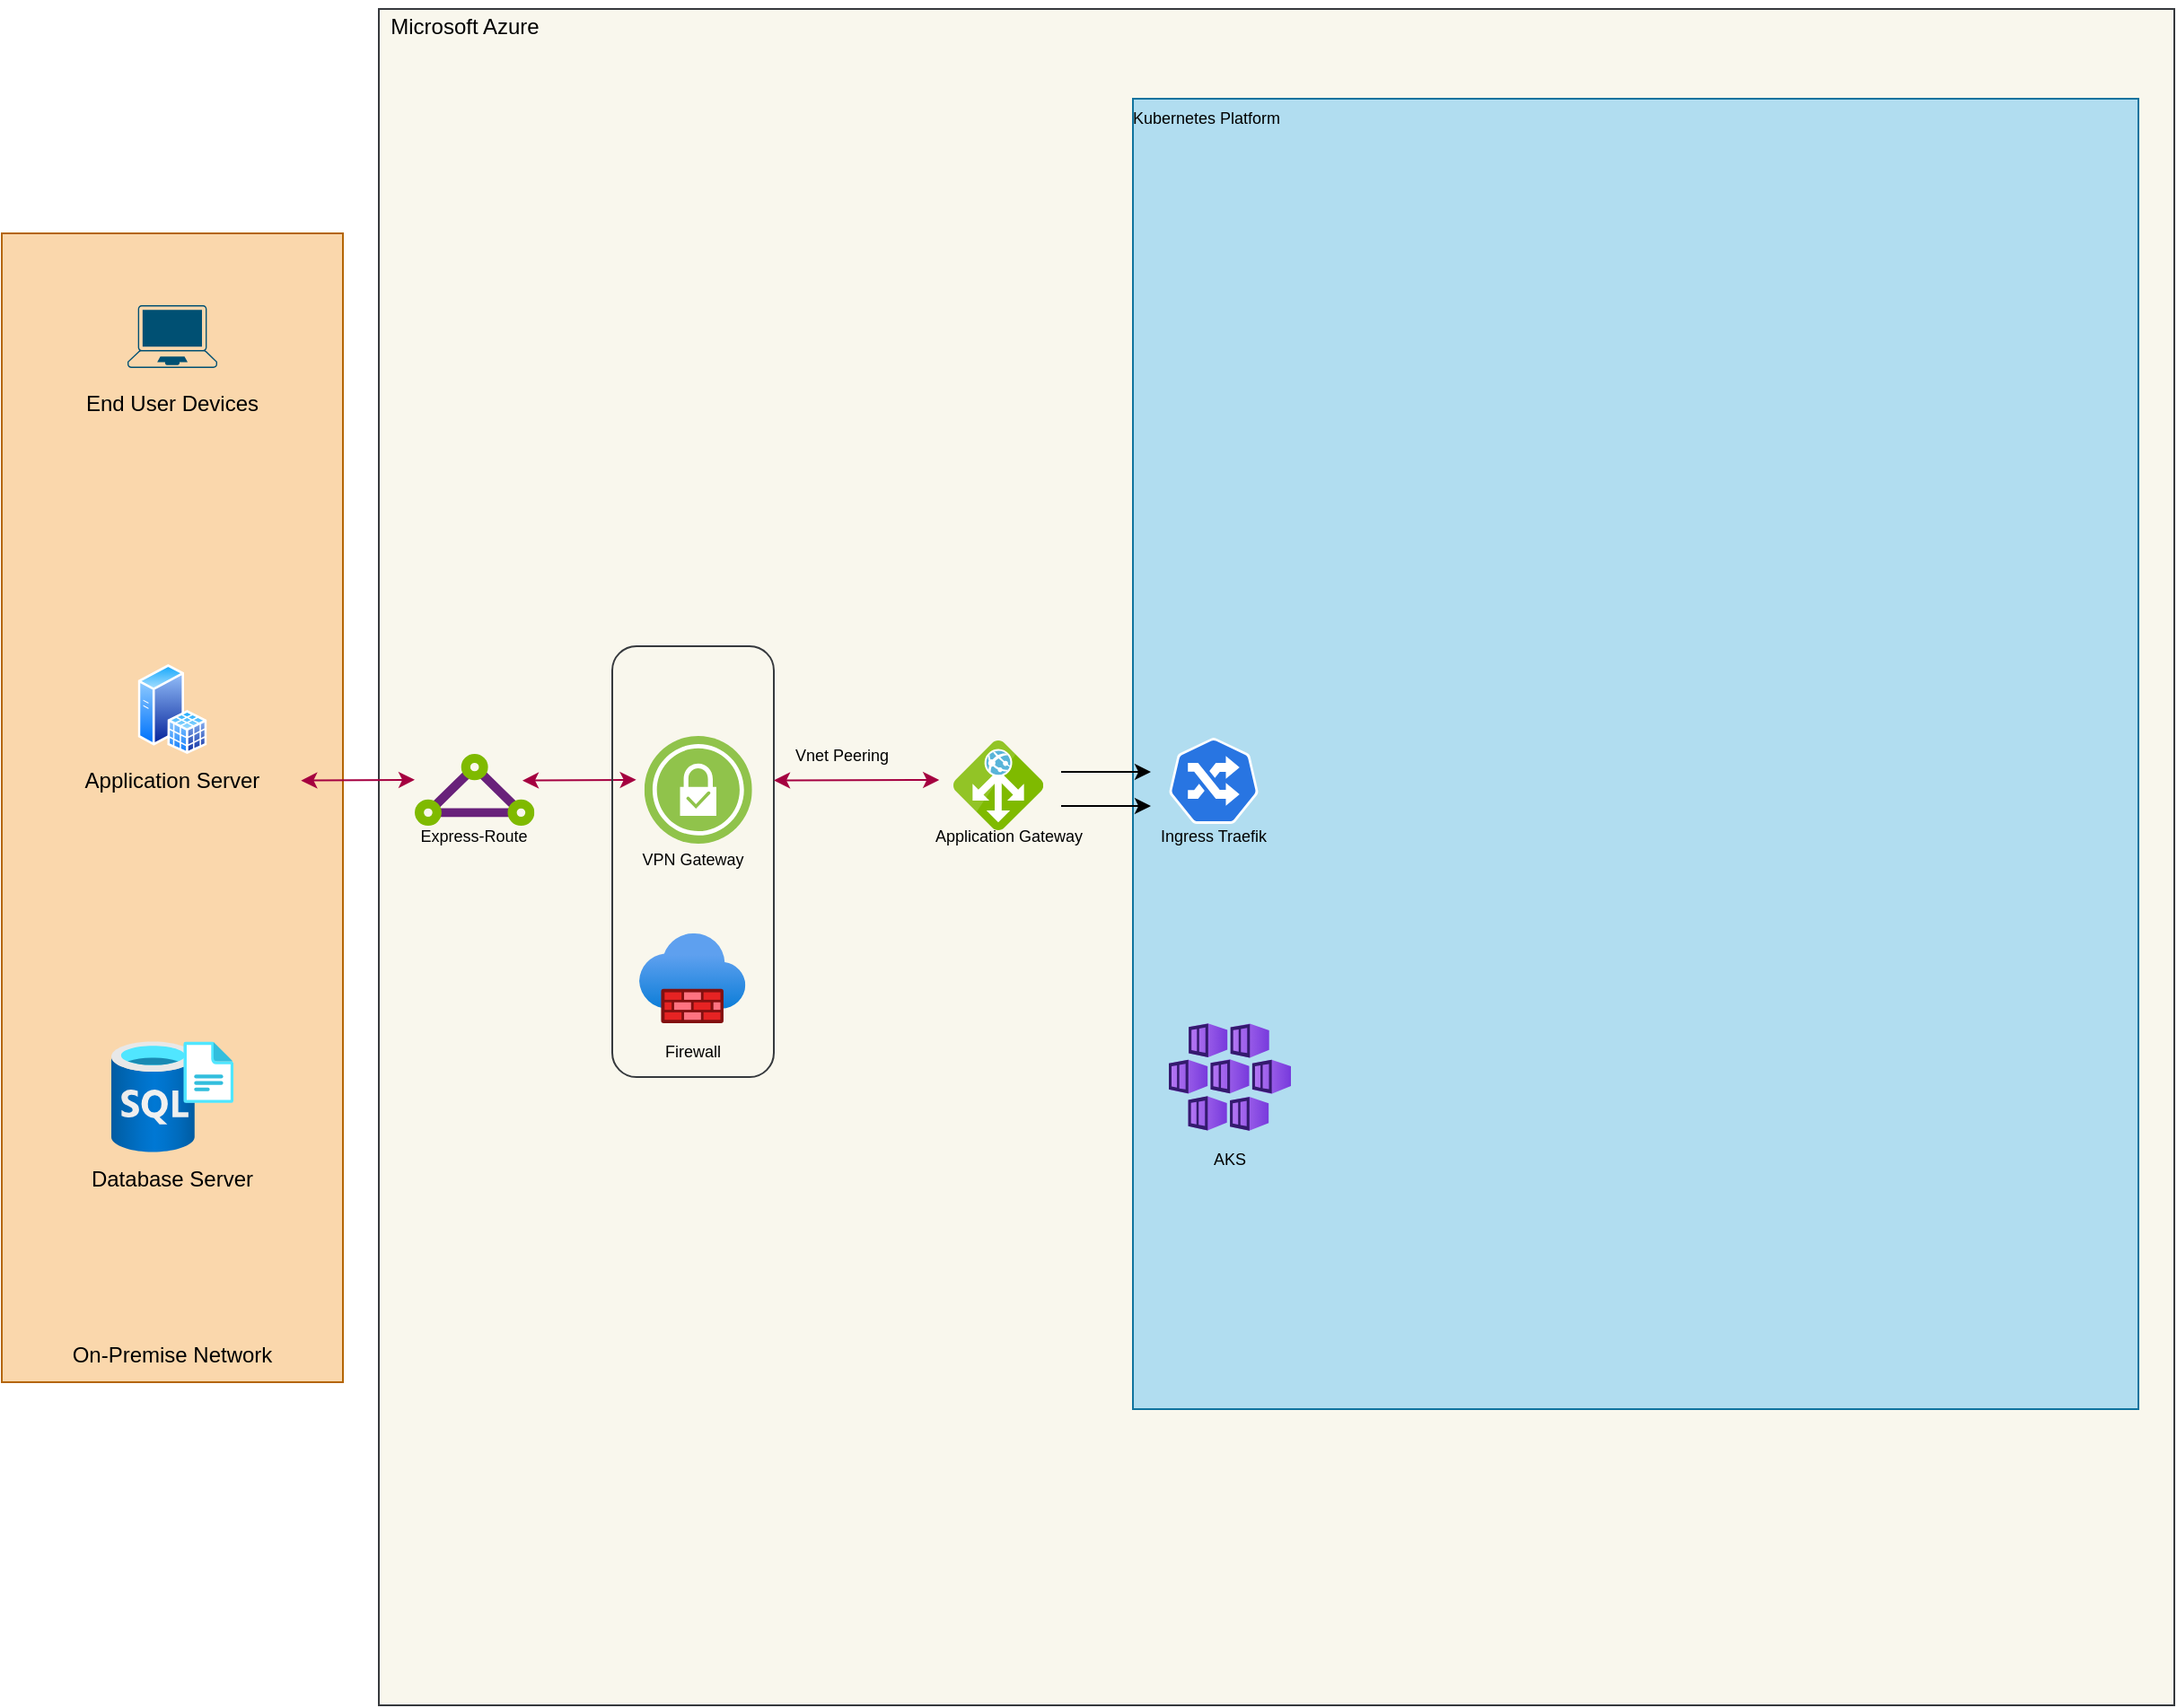 <mxfile version="26.1.0">
  <diagram name="Page-1" id="1PxENv74PAx2MERxASmC">
    <mxGraphModel dx="1434" dy="1872" grid="1" gridSize="10" guides="1" tooltips="1" connect="1" arrows="1" fold="1" page="1" pageScale="1" pageWidth="850" pageHeight="1100" math="0" shadow="0">
      <root>
        <mxCell id="0" />
        <mxCell id="1" parent="0" />
        <mxCell id="YM9aXVPUI7aWQCgXjNL5-1" value="" style="rounded=0;whiteSpace=wrap;html=1;fillStyle=solid;fillColor=#fad7ac;strokeColor=#b46504;" vertex="1" parent="1">
          <mxGeometry x="40" y="120" width="190" height="640" as="geometry" />
        </mxCell>
        <mxCell id="YM9aXVPUI7aWQCgXjNL5-2" value="" style="points=[[0.13,0.02,0],[0.5,0,0],[0.87,0.02,0],[0.885,0.4,0],[0.985,0.985,0],[0.5,1,0],[0.015,0.985,0],[0.115,0.4,0]];verticalLabelPosition=bottom;sketch=0;html=1;verticalAlign=top;aspect=fixed;align=center;pointerEvents=1;shape=mxgraph.cisco19.laptop;fillColor=#005073;strokeColor=none;" vertex="1" parent="1">
          <mxGeometry x="110" y="160" width="50" height="35" as="geometry" />
        </mxCell>
        <mxCell id="YM9aXVPUI7aWQCgXjNL5-3" value="" style="image;aspect=fixed;perimeter=ellipsePerimeter;html=1;align=center;shadow=0;dashed=0;spacingTop=3;image=img/lib/active_directory/sql_server.svg;" vertex="1" parent="1">
          <mxGeometry x="115.75" y="360" width="38.5" height="50" as="geometry" />
        </mxCell>
        <mxCell id="YM9aXVPUI7aWQCgXjNL5-4" value="" style="image;aspect=fixed;html=1;points=[];align=center;fontSize=12;image=img/lib/azure2/databases/SQL_Server_Registries.svg;" vertex="1" parent="1">
          <mxGeometry x="101" y="570" width="68" height="62" as="geometry" />
        </mxCell>
        <mxCell id="YM9aXVPUI7aWQCgXjNL5-5" value="End User Devices" style="text;html=1;align=center;verticalAlign=middle;whiteSpace=wrap;rounded=0;" vertex="1" parent="1">
          <mxGeometry x="72.13" y="200" width="125.75" height="30" as="geometry" />
        </mxCell>
        <mxCell id="YM9aXVPUI7aWQCgXjNL5-6" value="Application Server&lt;span style=&quot;color: rgba(0, 0, 0, 0); font-family: monospace; font-size: 0px; text-align: start; text-wrap-mode: nowrap;&quot;&gt;%3CmxGraphModel%3E%3Croot%3E%3CmxCell%20id%3D%220%22%2F%3E%3CmxCell%20id%3D%221%22%20parent%3D%220%22%2F%3E%3CmxCell%20id%3D%222%22%20value%3D%22End%20User%20Devices%22%20style%3D%22text%3Bhtml%3D1%3Balign%3Dcenter%3BverticalAlign%3Dmiddle%3BwhiteSpace%3Dwrap%3Brounded%3D0%3B%22%20vertex%3D%221%22%20parent%3D%221%22%3E%3CmxGeometry%20x%3D%2272.13%22%20y%3D%22200%22%20width%3D%22125.75%22%20height%3D%2230%22%20as%3D%22geometry%22%2F%3E%3C%2FmxCell%3E%3C%2Froot%3E%3C%2FmxGraphModel%3E&lt;/span&gt;" style="text;html=1;align=center;verticalAlign=middle;whiteSpace=wrap;rounded=0;" vertex="1" parent="1">
          <mxGeometry x="72.12" y="410" width="125.75" height="30" as="geometry" />
        </mxCell>
        <mxCell id="YM9aXVPUI7aWQCgXjNL5-7" value="Database Server" style="text;html=1;align=center;verticalAlign=middle;whiteSpace=wrap;rounded=0;" vertex="1" parent="1">
          <mxGeometry x="72.12" y="632" width="125.75" height="30" as="geometry" />
        </mxCell>
        <mxCell id="YM9aXVPUI7aWQCgXjNL5-8" value="On-Premise Network" style="text;html=1;align=center;verticalAlign=middle;whiteSpace=wrap;rounded=0;" vertex="1" parent="1">
          <mxGeometry x="72.12" y="730" width="125.75" height="30" as="geometry" />
        </mxCell>
        <mxCell id="YM9aXVPUI7aWQCgXjNL5-13" value="" style="rounded=0;whiteSpace=wrap;html=1;fillColor=#f9f7ed;strokeColor=#36393d;" vertex="1" parent="1">
          <mxGeometry x="250" y="-5" width="1000" height="945" as="geometry" />
        </mxCell>
        <mxCell id="YM9aXVPUI7aWQCgXjNL5-18" value="" style="endArrow=classic;startArrow=classic;html=1;rounded=0;fillColor=#d80073;strokeColor=#A50040;" edge="1" parent="1">
          <mxGeometry width="50" height="50" relative="1" as="geometry">
            <mxPoint x="330" y="424.82" as="sourcePoint" />
            <mxPoint x="393.33" y="424.41" as="targetPoint" />
          </mxGeometry>
        </mxCell>
        <mxCell id="YM9aXVPUI7aWQCgXjNL5-19" value="" style="image;sketch=0;aspect=fixed;html=1;points=[];align=center;fontSize=12;image=img/lib/mscae/Express_Route.svg;" vertex="1" parent="1">
          <mxGeometry x="270" y="410" width="66.67" height="40" as="geometry" />
        </mxCell>
        <mxCell id="YM9aXVPUI7aWQCgXjNL5-20" value="" style="endArrow=classic;startArrow=classic;html=1;rounded=0;fillColor=#d80073;strokeColor=#A50040;" edge="1" parent="1">
          <mxGeometry width="50" height="50" relative="1" as="geometry">
            <mxPoint x="206.67" y="424.82" as="sourcePoint" />
            <mxPoint x="270" y="424.41" as="targetPoint" />
          </mxGeometry>
        </mxCell>
        <mxCell id="YM9aXVPUI7aWQCgXjNL5-21" value="&lt;font style=&quot;font-size: 9px;&quot;&gt;Express-Route&lt;/font&gt;" style="text;html=1;align=center;verticalAlign=middle;whiteSpace=wrap;rounded=0;" vertex="1" parent="1">
          <mxGeometry x="248.33" y="440" width="110" height="30" as="geometry" />
        </mxCell>
        <mxCell id="YM9aXVPUI7aWQCgXjNL5-22" value="Microsoft Azure" style="text;html=1;align=center;verticalAlign=middle;whiteSpace=wrap;rounded=0;" vertex="1" parent="1">
          <mxGeometry x="197.88" y="-10" width="200" height="30" as="geometry" />
        </mxCell>
        <mxCell id="YM9aXVPUI7aWQCgXjNL5-23" value="" style="image;aspect=fixed;perimeter=ellipsePerimeter;html=1;align=center;shadow=0;dashed=0;fontColor=#4277BB;labelBackgroundColor=default;fontSize=12;spacingTop=3;image=img/lib/ibm/vpc/VPNGateway.svg;" vertex="1" parent="1">
          <mxGeometry x="397.88" y="400" width="60" height="60" as="geometry" />
        </mxCell>
        <mxCell id="YM9aXVPUI7aWQCgXjNL5-24" value="&lt;font style=&quot;font-size: 9px;&quot;&gt;VPN Gateway&lt;/font&gt;" style="text;html=1;align=center;verticalAlign=middle;whiteSpace=wrap;rounded=0;" vertex="1" parent="1">
          <mxGeometry x="370.0" y="452.5" width="110" height="30" as="geometry" />
        </mxCell>
        <mxCell id="YM9aXVPUI7aWQCgXjNL5-26" value="" style="rounded=1;whiteSpace=wrap;html=1;fillColor=none;strokeColor=#36393d;" vertex="1" parent="1">
          <mxGeometry x="380" y="350" width="90" height="240" as="geometry" />
        </mxCell>
        <mxCell id="YM9aXVPUI7aWQCgXjNL5-27" value="" style="image;aspect=fixed;html=1;points=[];align=center;fontSize=12;image=img/lib/azure2/networking/Firewalls.svg;" vertex="1" parent="1">
          <mxGeometry x="395" y="510" width="59.17" height="50" as="geometry" />
        </mxCell>
        <mxCell id="YM9aXVPUI7aWQCgXjNL5-28" value="&lt;font style=&quot;font-size: 9px;&quot;&gt;Firewall&lt;/font&gt;" style="text;html=1;align=center;verticalAlign=middle;whiteSpace=wrap;rounded=0;" vertex="1" parent="1">
          <mxGeometry x="369.59" y="560" width="110" height="30" as="geometry" />
        </mxCell>
        <mxCell id="YM9aXVPUI7aWQCgXjNL5-30" value="" style="endArrow=classic;startArrow=classic;html=1;rounded=0;fillColor=#d80073;strokeColor=#A50040;entryX=0.3;entryY=0.47;entryDx=0;entryDy=0;entryPerimeter=0;" edge="1" parent="1">
          <mxGeometry width="50" height="50" relative="1" as="geometry">
            <mxPoint x="470" y="424.76" as="sourcePoint" />
            <mxPoint x="562.12" y="424.5" as="targetPoint" />
          </mxGeometry>
        </mxCell>
        <mxCell id="YM9aXVPUI7aWQCgXjNL5-31" value="&lt;font style=&quot;font-size: 9px;&quot;&gt;Vnet Peering&lt;/font&gt;" style="text;html=1;align=center;verticalAlign=middle;whiteSpace=wrap;rounded=0;" vertex="1" parent="1">
          <mxGeometry x="470" y="400" width="75.83" height="20" as="geometry" />
        </mxCell>
        <mxCell id="YM9aXVPUI7aWQCgXjNL5-33" value="" style="image;sketch=0;aspect=fixed;html=1;points=[];align=center;fontSize=12;image=img/lib/mscae/Application_Gateway.svg;" vertex="1" parent="1">
          <mxGeometry x="570" y="402.5" width="50" height="50" as="geometry" />
        </mxCell>
        <mxCell id="YM9aXVPUI7aWQCgXjNL5-34" value="&lt;font style=&quot;font-size: 9px;&quot;&gt;Application Gateway&lt;/font&gt;" style="text;html=1;align=center;verticalAlign=middle;whiteSpace=wrap;rounded=0;" vertex="1" parent="1">
          <mxGeometry x="545.83" y="440" width="110" height="30" as="geometry" />
        </mxCell>
        <mxCell id="YM9aXVPUI7aWQCgXjNL5-40" value="" style="rounded=0;whiteSpace=wrap;html=1;fillColor=#b1ddf0;strokeColor=#10739e;" vertex="1" parent="1">
          <mxGeometry x="670" y="45" width="560" height="730" as="geometry" />
        </mxCell>
        <mxCell id="YM9aXVPUI7aWQCgXjNL5-42" value="&lt;font style=&quot;font-size: 9px;&quot;&gt;Ingress Traefik&lt;/font&gt;" style="text;html=1;align=center;verticalAlign=middle;whiteSpace=wrap;rounded=0;" vertex="1" parent="1">
          <mxGeometry x="660" y="440" width="110" height="30" as="geometry" />
        </mxCell>
        <mxCell id="YM9aXVPUI7aWQCgXjNL5-43" value="" style="endArrow=classic;html=1;rounded=0;" edge="1" parent="1">
          <mxGeometry width="50" height="50" relative="1" as="geometry">
            <mxPoint x="630" y="420" as="sourcePoint" />
            <mxPoint x="680" y="420" as="targetPoint" />
          </mxGeometry>
        </mxCell>
        <mxCell id="YM9aXVPUI7aWQCgXjNL5-44" value="" style="endArrow=classic;html=1;rounded=0;" edge="1" parent="1">
          <mxGeometry width="50" height="50" relative="1" as="geometry">
            <mxPoint x="630" y="439" as="sourcePoint" />
            <mxPoint x="680" y="439" as="targetPoint" />
          </mxGeometry>
        </mxCell>
        <mxCell id="YM9aXVPUI7aWQCgXjNL5-46" value="&lt;font style=&quot;font-size: 9px;&quot;&gt;Kubernetes Platform&lt;/font&gt;" style="text;html=1;align=center;verticalAlign=middle;whiteSpace=wrap;rounded=0;" vertex="1" parent="1">
          <mxGeometry x="655.83" y="40" width="110" height="30" as="geometry" />
        </mxCell>
        <mxCell id="YM9aXVPUI7aWQCgXjNL5-47" value="" style="aspect=fixed;sketch=0;html=1;dashed=0;whitespace=wrap;verticalLabelPosition=bottom;verticalAlign=top;fillColor=#2875E2;strokeColor=#ffffff;points=[[0.005,0.63,0],[0.1,0.2,0],[0.9,0.2,0],[0.5,0,0],[0.995,0.63,0],[0.72,0.99,0],[0.5,1,0],[0.28,0.99,0]];shape=mxgraph.kubernetes.icon2;prIcon=ing" vertex="1" parent="1">
          <mxGeometry x="690" y="401" width="50" height="48" as="geometry" />
        </mxCell>
        <mxCell id="YM9aXVPUI7aWQCgXjNL5-48" value="" style="image;aspect=fixed;html=1;points=[];align=center;fontSize=12;image=img/lib/azure2/containers/Kubernetes_Services.svg;" vertex="1" parent="1">
          <mxGeometry x="690" y="560" width="68" height="60" as="geometry" />
        </mxCell>
        <mxCell id="YM9aXVPUI7aWQCgXjNL5-49" value="&lt;font style=&quot;font-size: 9px;&quot;&gt;AKS&lt;/font&gt;" style="text;html=1;align=center;verticalAlign=middle;whiteSpace=wrap;rounded=0;" vertex="1" parent="1">
          <mxGeometry x="669" y="620" width="110" height="30" as="geometry" />
        </mxCell>
      </root>
    </mxGraphModel>
  </diagram>
</mxfile>
